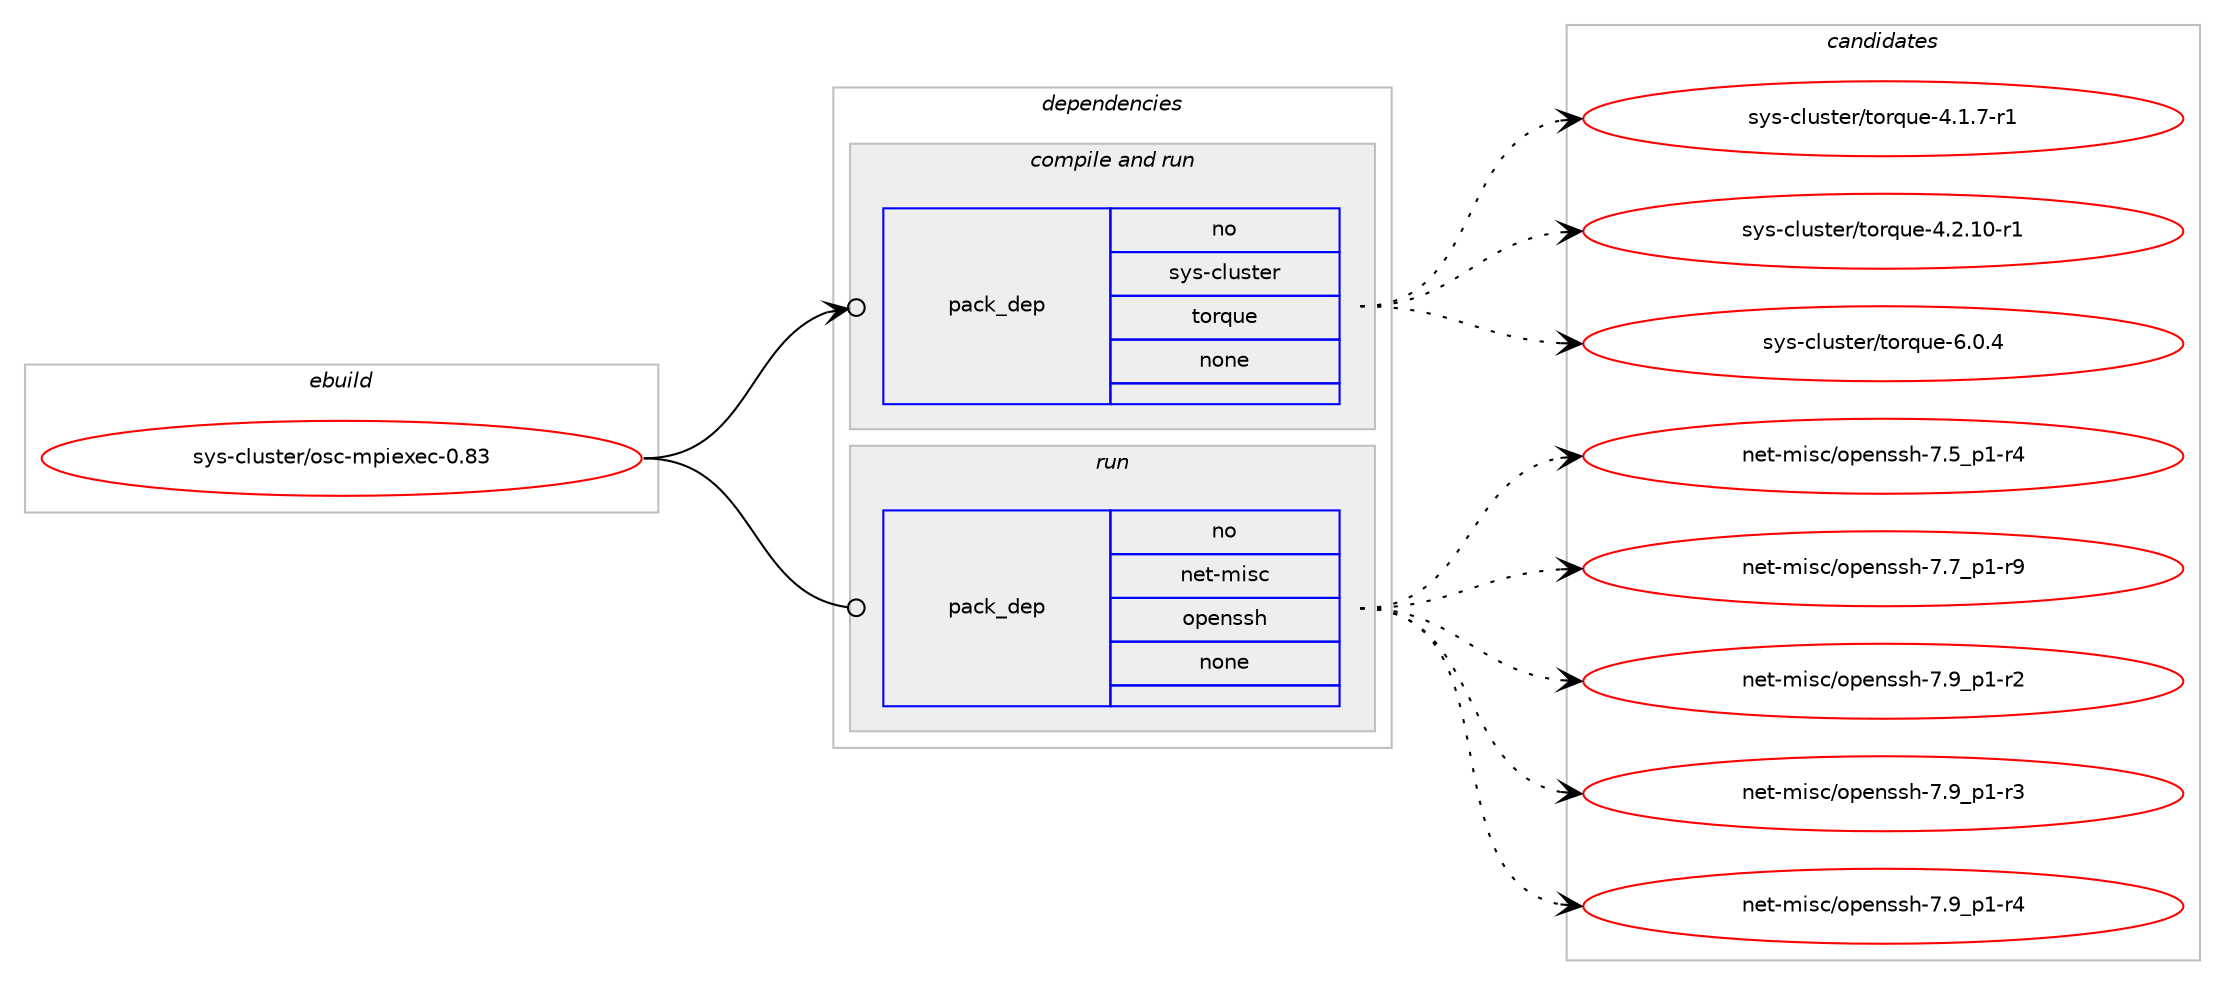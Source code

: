 digraph prolog {

# *************
# Graph options
# *************

newrank=true;
concentrate=true;
compound=true;
graph [rankdir=LR,fontname=Helvetica,fontsize=10,ranksep=1.5];#, ranksep=2.5, nodesep=0.2];
edge  [arrowhead=vee];
node  [fontname=Helvetica,fontsize=10];

# **********
# The ebuild
# **********

subgraph cluster_leftcol {
color=gray;
rank=same;
label=<<i>ebuild</i>>;
id [label="sys-cluster/osc-mpiexec-0.83", color=red, width=4, href="../sys-cluster/osc-mpiexec-0.83.svg"];
}

# ****************
# The dependencies
# ****************

subgraph cluster_midcol {
color=gray;
label=<<i>dependencies</i>>;
subgraph cluster_compile {
fillcolor="#eeeeee";
style=filled;
label=<<i>compile</i>>;
}
subgraph cluster_compileandrun {
fillcolor="#eeeeee";
style=filled;
label=<<i>compile and run</i>>;
subgraph pack1238204 {
dependency1725628 [label=<<TABLE BORDER="0" CELLBORDER="1" CELLSPACING="0" CELLPADDING="4" WIDTH="220"><TR><TD ROWSPAN="6" CELLPADDING="30">pack_dep</TD></TR><TR><TD WIDTH="110">no</TD></TR><TR><TD>sys-cluster</TD></TR><TR><TD>torque</TD></TR><TR><TD>none</TD></TR><TR><TD></TD></TR></TABLE>>, shape=none, color=blue];
}
id:e -> dependency1725628:w [weight=20,style="solid",arrowhead="odotvee"];
}
subgraph cluster_run {
fillcolor="#eeeeee";
style=filled;
label=<<i>run</i>>;
subgraph pack1238205 {
dependency1725629 [label=<<TABLE BORDER="0" CELLBORDER="1" CELLSPACING="0" CELLPADDING="4" WIDTH="220"><TR><TD ROWSPAN="6" CELLPADDING="30">pack_dep</TD></TR><TR><TD WIDTH="110">no</TD></TR><TR><TD>net-misc</TD></TR><TR><TD>openssh</TD></TR><TR><TD>none</TD></TR><TR><TD></TD></TR></TABLE>>, shape=none, color=blue];
}
id:e -> dependency1725629:w [weight=20,style="solid",arrowhead="odot"];
}
}

# **************
# The candidates
# **************

subgraph cluster_choices {
rank=same;
color=gray;
label=<<i>candidates</i>>;

subgraph choice1238204 {
color=black;
nodesep=1;
choice1151211154599108117115116101114471161111141131171014552464946554511449 [label="sys-cluster/torque-4.1.7-r1", color=red, width=4,href="../sys-cluster/torque-4.1.7-r1.svg"];
choice115121115459910811711511610111447116111114113117101455246504649484511449 [label="sys-cluster/torque-4.2.10-r1", color=red, width=4,href="../sys-cluster/torque-4.2.10-r1.svg"];
choice115121115459910811711511610111447116111114113117101455446484652 [label="sys-cluster/torque-6.0.4", color=red, width=4,href="../sys-cluster/torque-6.0.4.svg"];
dependency1725628:e -> choice1151211154599108117115116101114471161111141131171014552464946554511449:w [style=dotted,weight="100"];
dependency1725628:e -> choice115121115459910811711511610111447116111114113117101455246504649484511449:w [style=dotted,weight="100"];
dependency1725628:e -> choice115121115459910811711511610111447116111114113117101455446484652:w [style=dotted,weight="100"];
}
subgraph choice1238205 {
color=black;
nodesep=1;
choice1101011164510910511599471111121011101151151044555465395112494511452 [label="net-misc/openssh-7.5_p1-r4", color=red, width=4,href="../net-misc/openssh-7.5_p1-r4.svg"];
choice1101011164510910511599471111121011101151151044555465595112494511457 [label="net-misc/openssh-7.7_p1-r9", color=red, width=4,href="../net-misc/openssh-7.7_p1-r9.svg"];
choice1101011164510910511599471111121011101151151044555465795112494511450 [label="net-misc/openssh-7.9_p1-r2", color=red, width=4,href="../net-misc/openssh-7.9_p1-r2.svg"];
choice1101011164510910511599471111121011101151151044555465795112494511451 [label="net-misc/openssh-7.9_p1-r3", color=red, width=4,href="../net-misc/openssh-7.9_p1-r3.svg"];
choice1101011164510910511599471111121011101151151044555465795112494511452 [label="net-misc/openssh-7.9_p1-r4", color=red, width=4,href="../net-misc/openssh-7.9_p1-r4.svg"];
dependency1725629:e -> choice1101011164510910511599471111121011101151151044555465395112494511452:w [style=dotted,weight="100"];
dependency1725629:e -> choice1101011164510910511599471111121011101151151044555465595112494511457:w [style=dotted,weight="100"];
dependency1725629:e -> choice1101011164510910511599471111121011101151151044555465795112494511450:w [style=dotted,weight="100"];
dependency1725629:e -> choice1101011164510910511599471111121011101151151044555465795112494511451:w [style=dotted,weight="100"];
dependency1725629:e -> choice1101011164510910511599471111121011101151151044555465795112494511452:w [style=dotted,weight="100"];
}
}

}
